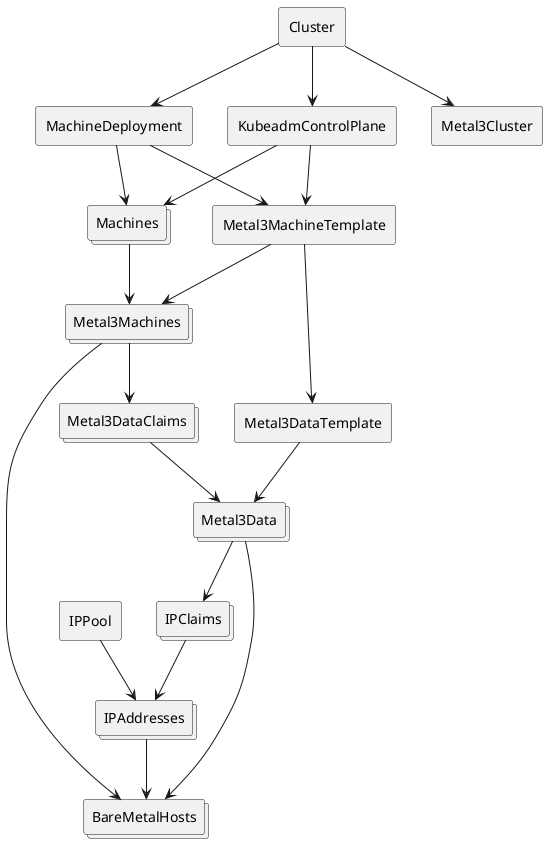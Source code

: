 @startuml
rectangle Cluster
rectangle KubeadmControlPlane
rectangle MachineDeployment
rectangle Metal3Cluster
rectangle Metal3MachineTemplate
collections Metal3Machines
collections Machines
collections BareMetalHosts

rectangle IPPool
collections IPClaims
collections IPAddresses

rectangle Metal3DataTemplate
collections Metal3DataClaims
collections Metal3Data

Cluster --> KubeadmControlPlane
Cluster --> MachineDeployment
Cluster --> Metal3Cluster
KubeadmControlPlane --> Metal3MachineTemplate
KubeadmControlPlane --> Machines
MachineDeployment --> Metal3MachineTemplate
MachineDeployment --> Machines

Metal3MachineTemplate --> Metal3DataTemplate
Metal3DataTemplate --> Metal3Data

Machines --> Metal3Machines
Metal3MachineTemplate --> Metal3Machines

Metal3Machines --> BareMetalHosts
Metal3Machines --> Metal3DataClaims
Metal3DataClaims --> Metal3Data
Metal3Data --> IPClaims

IPPool --> IPAddresses
IPClaims --> IPAddresses

Metal3Data --> BareMetalHosts
IPAddresses --> BareMetalHosts
@enduml

